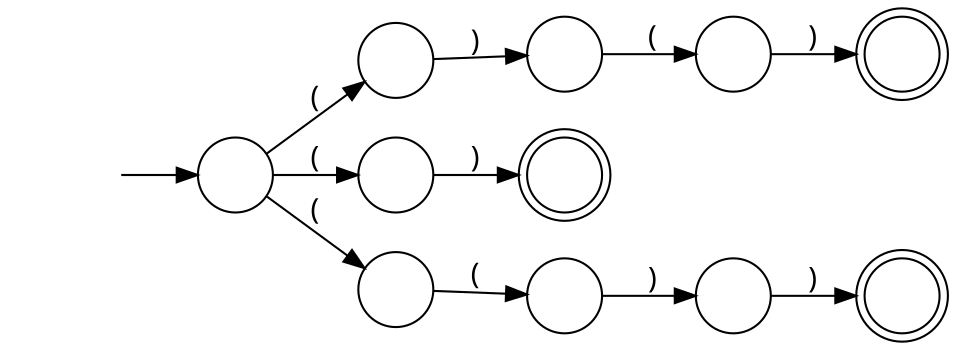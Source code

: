 digraph NFA {
rankdir=LR;
edge[ fontname="JetBrains Mono" ];
node [shape=circle, label=""];
q8 [shape=doublecircle, label=""];
q14 [shape=doublecircle, label=""];
q24 [shape=doublecircle, label=""];
start [label="", shape=none];
start -> q51;
q1 -> q3 [label=")"];
q6 -> q8 [label=")"];
q3 -> q6 [label="("];
q12 -> q14 [label=")"];
q19 -> q21 [label=")"];
q21 -> q24 [label=")"];
q17 -> q19 [label="("];
q51 -> q1 [label="("];
q51 -> q12 [label="("];
q51 -> q17 [label="("];
}